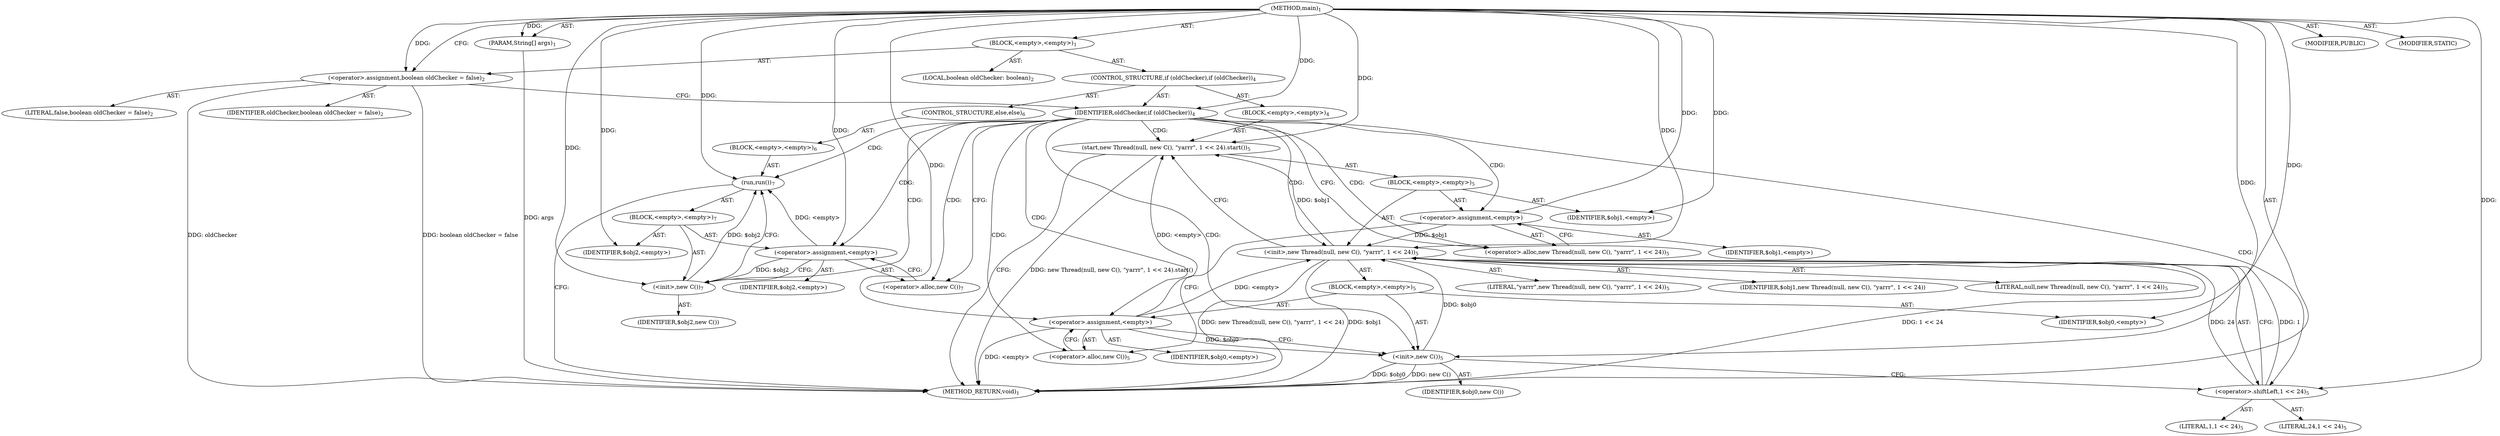 digraph "main" {  
"17" [label = <(METHOD,main)<SUB>1</SUB>> ]
"18" [label = <(PARAM,String[] args)<SUB>1</SUB>> ]
"19" [label = <(BLOCK,&lt;empty&gt;,&lt;empty&gt;)<SUB>1</SUB>> ]
"20" [label = <(LOCAL,boolean oldChecker: boolean)<SUB>2</SUB>> ]
"21" [label = <(&lt;operator&gt;.assignment,boolean oldChecker = false)<SUB>2</SUB>> ]
"22" [label = <(IDENTIFIER,oldChecker,boolean oldChecker = false)<SUB>2</SUB>> ]
"23" [label = <(LITERAL,false,boolean oldChecker = false)<SUB>2</SUB>> ]
"24" [label = <(CONTROL_STRUCTURE,if (oldChecker),if (oldChecker))<SUB>4</SUB>> ]
"25" [label = <(IDENTIFIER,oldChecker,if (oldChecker))<SUB>4</SUB>> ]
"26" [label = <(BLOCK,&lt;empty&gt;,&lt;empty&gt;)<SUB>4</SUB>> ]
"27" [label = <(start,new Thread(null, new C(), &quot;yarrr&quot;, 1 &lt;&lt; 24).start())<SUB>5</SUB>> ]
"28" [label = <(BLOCK,&lt;empty&gt;,&lt;empty&gt;)<SUB>5</SUB>> ]
"29" [label = <(&lt;operator&gt;.assignment,&lt;empty&gt;)> ]
"30" [label = <(IDENTIFIER,$obj1,&lt;empty&gt;)> ]
"31" [label = <(&lt;operator&gt;.alloc,new Thread(null, new C(), &quot;yarrr&quot;, 1 &lt;&lt; 24))<SUB>5</SUB>> ]
"32" [label = <(&lt;init&gt;,new Thread(null, new C(), &quot;yarrr&quot;, 1 &lt;&lt; 24))<SUB>5</SUB>> ]
"33" [label = <(IDENTIFIER,$obj1,new Thread(null, new C(), &quot;yarrr&quot;, 1 &lt;&lt; 24))> ]
"34" [label = <(LITERAL,null,new Thread(null, new C(), &quot;yarrr&quot;, 1 &lt;&lt; 24))<SUB>5</SUB>> ]
"35" [label = <(BLOCK,&lt;empty&gt;,&lt;empty&gt;)<SUB>5</SUB>> ]
"36" [label = <(&lt;operator&gt;.assignment,&lt;empty&gt;)> ]
"37" [label = <(IDENTIFIER,$obj0,&lt;empty&gt;)> ]
"38" [label = <(&lt;operator&gt;.alloc,new C())<SUB>5</SUB>> ]
"39" [label = <(&lt;init&gt;,new C())<SUB>5</SUB>> ]
"40" [label = <(IDENTIFIER,$obj0,new C())> ]
"41" [label = <(IDENTIFIER,$obj0,&lt;empty&gt;)> ]
"42" [label = <(LITERAL,&quot;yarrr&quot;,new Thread(null, new C(), &quot;yarrr&quot;, 1 &lt;&lt; 24))<SUB>5</SUB>> ]
"43" [label = <(&lt;operator&gt;.shiftLeft,1 &lt;&lt; 24)<SUB>5</SUB>> ]
"44" [label = <(LITERAL,1,1 &lt;&lt; 24)<SUB>5</SUB>> ]
"45" [label = <(LITERAL,24,1 &lt;&lt; 24)<SUB>5</SUB>> ]
"46" [label = <(IDENTIFIER,$obj1,&lt;empty&gt;)> ]
"47" [label = <(CONTROL_STRUCTURE,else,else)<SUB>6</SUB>> ]
"48" [label = <(BLOCK,&lt;empty&gt;,&lt;empty&gt;)<SUB>6</SUB>> ]
"49" [label = <(run,run())<SUB>7</SUB>> ]
"50" [label = <(BLOCK,&lt;empty&gt;,&lt;empty&gt;)<SUB>7</SUB>> ]
"51" [label = <(&lt;operator&gt;.assignment,&lt;empty&gt;)> ]
"52" [label = <(IDENTIFIER,$obj2,&lt;empty&gt;)> ]
"53" [label = <(&lt;operator&gt;.alloc,new C())<SUB>7</SUB>> ]
"54" [label = <(&lt;init&gt;,new C())<SUB>7</SUB>> ]
"55" [label = <(IDENTIFIER,$obj2,new C())> ]
"56" [label = <(IDENTIFIER,$obj2,&lt;empty&gt;)> ]
"57" [label = <(MODIFIER,PUBLIC)> ]
"58" [label = <(MODIFIER,STATIC)> ]
"59" [label = <(METHOD_RETURN,void)<SUB>1</SUB>> ]
  "17" -> "18"  [ label = "AST: "] 
  "17" -> "19"  [ label = "AST: "] 
  "17" -> "57"  [ label = "AST: "] 
  "17" -> "58"  [ label = "AST: "] 
  "17" -> "59"  [ label = "AST: "] 
  "19" -> "20"  [ label = "AST: "] 
  "19" -> "21"  [ label = "AST: "] 
  "19" -> "24"  [ label = "AST: "] 
  "21" -> "22"  [ label = "AST: "] 
  "21" -> "23"  [ label = "AST: "] 
  "24" -> "25"  [ label = "AST: "] 
  "24" -> "26"  [ label = "AST: "] 
  "24" -> "47"  [ label = "AST: "] 
  "26" -> "27"  [ label = "AST: "] 
  "27" -> "28"  [ label = "AST: "] 
  "28" -> "29"  [ label = "AST: "] 
  "28" -> "32"  [ label = "AST: "] 
  "28" -> "46"  [ label = "AST: "] 
  "29" -> "30"  [ label = "AST: "] 
  "29" -> "31"  [ label = "AST: "] 
  "32" -> "33"  [ label = "AST: "] 
  "32" -> "34"  [ label = "AST: "] 
  "32" -> "35"  [ label = "AST: "] 
  "32" -> "42"  [ label = "AST: "] 
  "32" -> "43"  [ label = "AST: "] 
  "35" -> "36"  [ label = "AST: "] 
  "35" -> "39"  [ label = "AST: "] 
  "35" -> "41"  [ label = "AST: "] 
  "36" -> "37"  [ label = "AST: "] 
  "36" -> "38"  [ label = "AST: "] 
  "39" -> "40"  [ label = "AST: "] 
  "43" -> "44"  [ label = "AST: "] 
  "43" -> "45"  [ label = "AST: "] 
  "47" -> "48"  [ label = "AST: "] 
  "48" -> "49"  [ label = "AST: "] 
  "49" -> "50"  [ label = "AST: "] 
  "50" -> "51"  [ label = "AST: "] 
  "50" -> "54"  [ label = "AST: "] 
  "50" -> "56"  [ label = "AST: "] 
  "51" -> "52"  [ label = "AST: "] 
  "51" -> "53"  [ label = "AST: "] 
  "54" -> "55"  [ label = "AST: "] 
  "21" -> "25"  [ label = "CFG: "] 
  "25" -> "31"  [ label = "CFG: "] 
  "25" -> "53"  [ label = "CFG: "] 
  "27" -> "59"  [ label = "CFG: "] 
  "49" -> "59"  [ label = "CFG: "] 
  "29" -> "38"  [ label = "CFG: "] 
  "32" -> "27"  [ label = "CFG: "] 
  "31" -> "29"  [ label = "CFG: "] 
  "43" -> "32"  [ label = "CFG: "] 
  "51" -> "54"  [ label = "CFG: "] 
  "54" -> "49"  [ label = "CFG: "] 
  "36" -> "39"  [ label = "CFG: "] 
  "39" -> "43"  [ label = "CFG: "] 
  "53" -> "51"  [ label = "CFG: "] 
  "38" -> "36"  [ label = "CFG: "] 
  "17" -> "21"  [ label = "CFG: "] 
  "18" -> "59"  [ label = "DDG: args"] 
  "21" -> "59"  [ label = "DDG: oldChecker"] 
  "21" -> "59"  [ label = "DDG: boolean oldChecker = false"] 
  "32" -> "59"  [ label = "DDG: $obj1"] 
  "36" -> "59"  [ label = "DDG: &lt;empty&gt;"] 
  "39" -> "59"  [ label = "DDG: $obj0"] 
  "39" -> "59"  [ label = "DDG: new C()"] 
  "32" -> "59"  [ label = "DDG: 1 &lt;&lt; 24"] 
  "32" -> "59"  [ label = "DDG: new Thread(null, new C(), &quot;yarrr&quot;, 1 &lt;&lt; 24)"] 
  "27" -> "59"  [ label = "DDG: new Thread(null, new C(), &quot;yarrr&quot;, 1 &lt;&lt; 24).start()"] 
  "17" -> "18"  [ label = "DDG: "] 
  "17" -> "21"  [ label = "DDG: "] 
  "17" -> "25"  [ label = "DDG: "] 
  "36" -> "27"  [ label = "DDG: &lt;empty&gt;"] 
  "32" -> "27"  [ label = "DDG: $obj1"] 
  "17" -> "27"  [ label = "DDG: "] 
  "17" -> "29"  [ label = "DDG: "] 
  "17" -> "46"  [ label = "DDG: "] 
  "51" -> "49"  [ label = "DDG: &lt;empty&gt;"] 
  "54" -> "49"  [ label = "DDG: $obj2"] 
  "17" -> "49"  [ label = "DDG: "] 
  "29" -> "32"  [ label = "DDG: $obj1"] 
  "17" -> "32"  [ label = "DDG: "] 
  "36" -> "32"  [ label = "DDG: &lt;empty&gt;"] 
  "39" -> "32"  [ label = "DDG: $obj0"] 
  "43" -> "32"  [ label = "DDG: 1"] 
  "43" -> "32"  [ label = "DDG: 24"] 
  "17" -> "51"  [ label = "DDG: "] 
  "17" -> "56"  [ label = "DDG: "] 
  "17" -> "36"  [ label = "DDG: "] 
  "17" -> "41"  [ label = "DDG: "] 
  "17" -> "43"  [ label = "DDG: "] 
  "51" -> "54"  [ label = "DDG: $obj2"] 
  "17" -> "54"  [ label = "DDG: "] 
  "36" -> "39"  [ label = "DDG: $obj0"] 
  "17" -> "39"  [ label = "DDG: "] 
  "25" -> "32"  [ label = "CDG: "] 
  "25" -> "49"  [ label = "CDG: "] 
  "25" -> "51"  [ label = "CDG: "] 
  "25" -> "36"  [ label = "CDG: "] 
  "25" -> "53"  [ label = "CDG: "] 
  "25" -> "38"  [ label = "CDG: "] 
  "25" -> "27"  [ label = "CDG: "] 
  "25" -> "29"  [ label = "CDG: "] 
  "25" -> "54"  [ label = "CDG: "] 
  "25" -> "39"  [ label = "CDG: "] 
  "25" -> "31"  [ label = "CDG: "] 
  "25" -> "43"  [ label = "CDG: "] 
}
